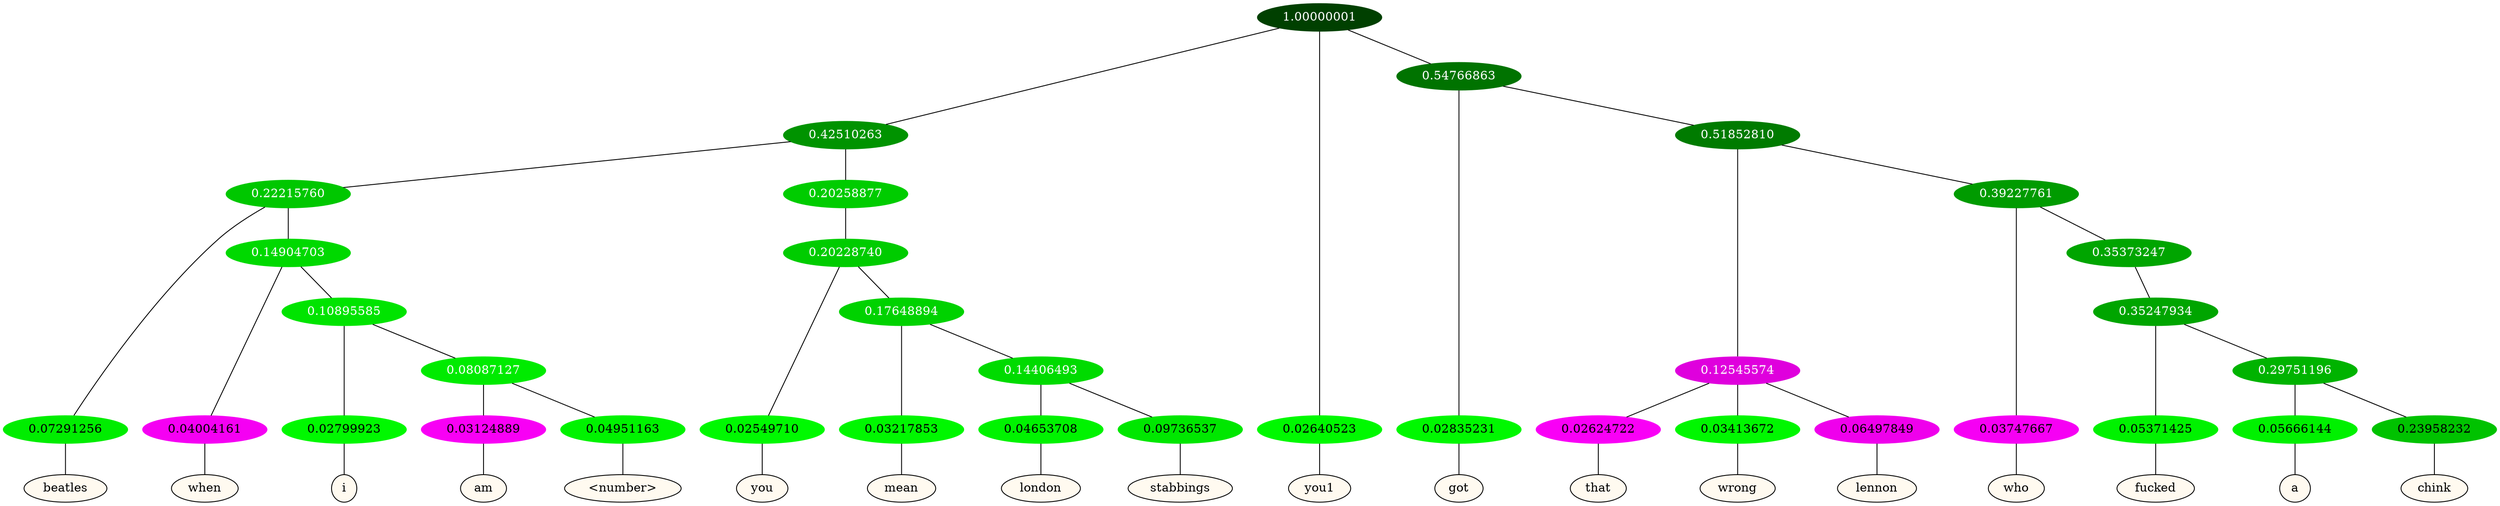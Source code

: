 graph {
	node [format=png height=0.15 nodesep=0.001 ordering=out overlap=prism overlap_scaling=0.01 ranksep=0.001 ratio=0.2 style=filled width=0.15]
	{
		rank=same
		a_w_8 [label=beatles color=black fillcolor=floralwhite style="filled,solid"]
		a_w_13 [label=when color=black fillcolor=floralwhite style="filled,solid"]
		a_w_22 [label=i color=black fillcolor=floralwhite style="filled,solid"]
		a_w_27 [label=am color=black fillcolor=floralwhite style="filled,solid"]
		a_w_28 [label="\<number\>" color=black fillcolor=floralwhite style="filled,solid"]
		a_w_15 [label=you color=black fillcolor=floralwhite style="filled,solid"]
		a_w_24 [label=mean color=black fillcolor=floralwhite style="filled,solid"]
		a_w_29 [label=london color=black fillcolor=floralwhite style="filled,solid"]
		a_w_30 [label=stabbings color=black fillcolor=floralwhite style="filled,solid"]
		a_w_2 [label=you1 color=black fillcolor=floralwhite style="filled,solid"]
		a_w_6 [label=got color=black fillcolor=floralwhite style="filled,solid"]
		a_w_17 [label=that color=black fillcolor=floralwhite style="filled,solid"]
		a_w_18 [label=wrong color=black fillcolor=floralwhite style="filled,solid"]
		a_w_19 [label=lennon color=black fillcolor=floralwhite style="filled,solid"]
		a_w_20 [label=who color=black fillcolor=floralwhite style="filled,solid"]
		a_w_31 [label=fucked color=black fillcolor=floralwhite style="filled,solid"]
		a_w_33 [label=a color=black fillcolor=floralwhite style="filled,solid"]
		a_w_34 [label=chink color=black fillcolor=floralwhite style="filled,solid"]
	}
	a_n_8 -- a_w_8
	a_n_13 -- a_w_13
	a_n_22 -- a_w_22
	a_n_27 -- a_w_27
	a_n_28 -- a_w_28
	a_n_15 -- a_w_15
	a_n_24 -- a_w_24
	a_n_29 -- a_w_29
	a_n_30 -- a_w_30
	a_n_2 -- a_w_2
	a_n_6 -- a_w_6
	a_n_17 -- a_w_17
	a_n_18 -- a_w_18
	a_n_19 -- a_w_19
	a_n_20 -- a_w_20
	a_n_31 -- a_w_31
	a_n_33 -- a_w_33
	a_n_34 -- a_w_34
	{
		rank=same
		a_n_8 [label=0.07291256 color="0.334 1.000 0.927" fontcolor=black]
		a_n_13 [label=0.04004161 color="0.835 1.000 0.960" fontcolor=black]
		a_n_22 [label=0.02799923 color="0.334 1.000 0.972" fontcolor=black]
		a_n_27 [label=0.03124889 color="0.835 1.000 0.969" fontcolor=black]
		a_n_28 [label=0.04951163 color="0.334 1.000 0.950" fontcolor=black]
		a_n_15 [label=0.02549710 color="0.334 1.000 0.975" fontcolor=black]
		a_n_24 [label=0.03217853 color="0.334 1.000 0.968" fontcolor=black]
		a_n_29 [label=0.04653708 color="0.334 1.000 0.953" fontcolor=black]
		a_n_30 [label=0.09736537 color="0.334 1.000 0.903" fontcolor=black]
		a_n_2 [label=0.02640523 color="0.334 1.000 0.974" fontcolor=black]
		a_n_6 [label=0.02835231 color="0.334 1.000 0.972" fontcolor=black]
		a_n_17 [label=0.02624722 color="0.835 1.000 0.974" fontcolor=black]
		a_n_18 [label=0.03413672 color="0.334 1.000 0.966" fontcolor=black]
		a_n_19 [label=0.06497849 color="0.835 1.000 0.935" fontcolor=black]
		a_n_20 [label=0.03747667 color="0.835 1.000 0.963" fontcolor=black]
		a_n_31 [label=0.05371425 color="0.334 1.000 0.946" fontcolor=black]
		a_n_33 [label=0.05666144 color="0.334 1.000 0.943" fontcolor=black]
		a_n_34 [label=0.23958232 color="0.334 1.000 0.760" fontcolor=black]
	}
	a_n_0 [label=1.00000001 color="0.334 1.000 0.250" fontcolor=grey99]
	a_n_1 [label=0.42510263 color="0.334 1.000 0.575" fontcolor=grey99]
	a_n_0 -- a_n_1
	a_n_0 -- a_n_2
	a_n_3 [label=0.54766863 color="0.334 1.000 0.452" fontcolor=grey99]
	a_n_0 -- a_n_3
	a_n_4 [label=0.22215760 color="0.334 1.000 0.778" fontcolor=grey99]
	a_n_1 -- a_n_4
	a_n_5 [label=0.20258877 color="0.334 1.000 0.797" fontcolor=grey99]
	a_n_1 -- a_n_5
	a_n_3 -- a_n_6
	a_n_7 [label=0.51852810 color="0.334 1.000 0.481" fontcolor=grey99]
	a_n_3 -- a_n_7
	a_n_4 -- a_n_8
	a_n_9 [label=0.14904703 color="0.334 1.000 0.851" fontcolor=grey99]
	a_n_4 -- a_n_9
	a_n_10 [label=0.20228740 color="0.334 1.000 0.798" fontcolor=grey99]
	a_n_5 -- a_n_10
	a_n_11 [label=0.12545574 color="0.835 1.000 0.875" fontcolor=grey99]
	a_n_7 -- a_n_11
	a_n_12 [label=0.39227761 color="0.334 1.000 0.608" fontcolor=grey99]
	a_n_7 -- a_n_12
	a_n_9 -- a_n_13
	a_n_14 [label=0.10895585 color="0.334 1.000 0.891" fontcolor=grey99]
	a_n_9 -- a_n_14
	a_n_10 -- a_n_15
	a_n_16 [label=0.17648894 color="0.334 1.000 0.824" fontcolor=grey99]
	a_n_10 -- a_n_16
	a_n_11 -- a_n_17
	a_n_11 -- a_n_18
	a_n_11 -- a_n_19
	a_n_12 -- a_n_20
	a_n_21 [label=0.35373247 color="0.334 1.000 0.646" fontcolor=grey99]
	a_n_12 -- a_n_21
	a_n_14 -- a_n_22
	a_n_23 [label=0.08087127 color="0.334 1.000 0.919" fontcolor=grey99]
	a_n_14 -- a_n_23
	a_n_16 -- a_n_24
	a_n_25 [label=0.14406493 color="0.334 1.000 0.856" fontcolor=grey99]
	a_n_16 -- a_n_25
	a_n_26 [label=0.35247934 color="0.334 1.000 0.648" fontcolor=grey99]
	a_n_21 -- a_n_26
	a_n_23 -- a_n_27
	a_n_23 -- a_n_28
	a_n_25 -- a_n_29
	a_n_25 -- a_n_30
	a_n_26 -- a_n_31
	a_n_32 [label=0.29751196 color="0.334 1.000 0.702" fontcolor=grey99]
	a_n_26 -- a_n_32
	a_n_32 -- a_n_33
	a_n_32 -- a_n_34
}
